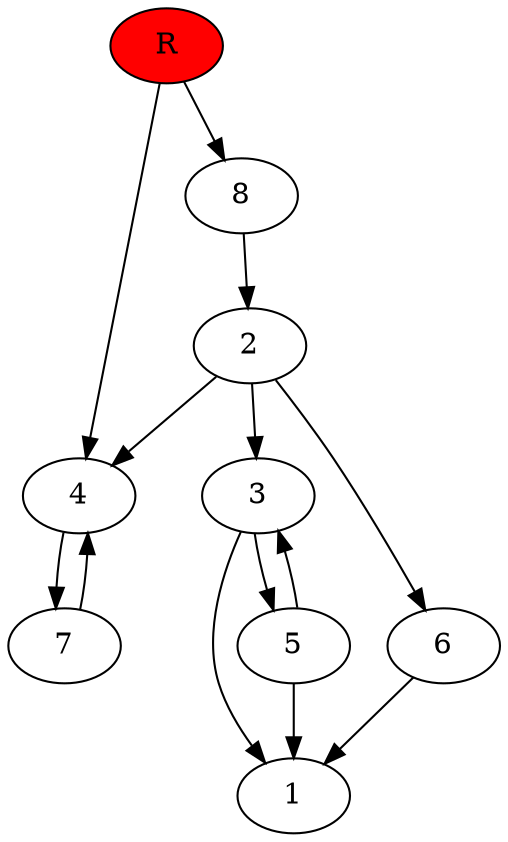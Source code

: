 digraph prb12752 {
	1
	2
	3
	4
	5
	6
	7
	8
	R [fillcolor="#ff0000" style=filled]
	2 -> 3
	2 -> 4
	2 -> 6
	3 -> 1
	3 -> 5
	4 -> 7
	5 -> 1
	5 -> 3
	6 -> 1
	7 -> 4
	8 -> 2
	R -> 4
	R -> 8
}
